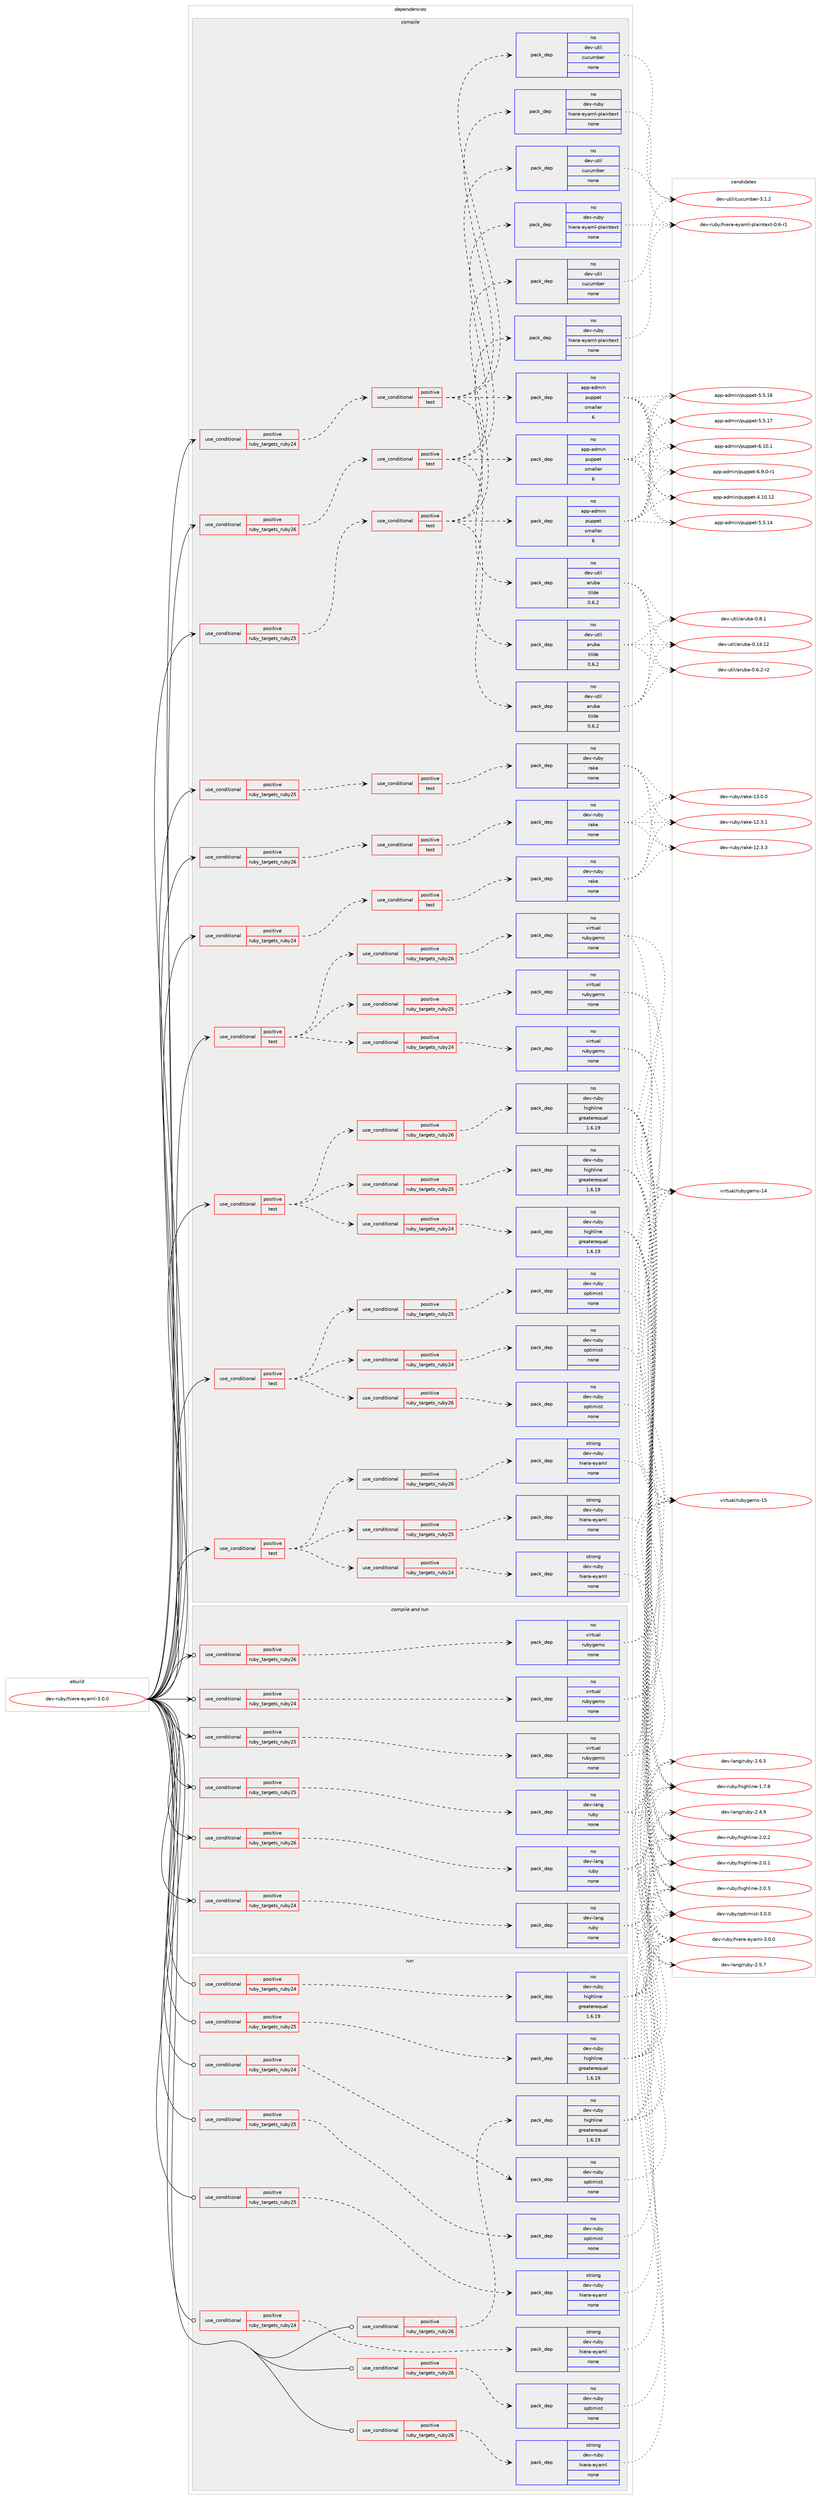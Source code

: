 digraph prolog {

# *************
# Graph options
# *************

newrank=true;
concentrate=true;
compound=true;
graph [rankdir=LR,fontname=Helvetica,fontsize=10,ranksep=1.5];#, ranksep=2.5, nodesep=0.2];
edge  [arrowhead=vee];
node  [fontname=Helvetica,fontsize=10];

# **********
# The ebuild
# **********

subgraph cluster_leftcol {
color=gray;
rank=same;
label=<<i>ebuild</i>>;
id [label="dev-ruby/hiera-eyaml-3.0.0", color=red, width=4, href="../dev-ruby/hiera-eyaml-3.0.0.svg"];
}

# ****************
# The dependencies
# ****************

subgraph cluster_midcol {
color=gray;
label=<<i>dependencies</i>>;
subgraph cluster_compile {
fillcolor="#eeeeee";
style=filled;
label=<<i>compile</i>>;
subgraph cond164722 {
dependency689830 [label=<<TABLE BORDER="0" CELLBORDER="1" CELLSPACING="0" CELLPADDING="4"><TR><TD ROWSPAN="3" CELLPADDING="10">use_conditional</TD></TR><TR><TD>positive</TD></TR><TR><TD>ruby_targets_ruby24</TD></TR></TABLE>>, shape=none, color=red];
subgraph cond164723 {
dependency689831 [label=<<TABLE BORDER="0" CELLBORDER="1" CELLSPACING="0" CELLPADDING="4"><TR><TD ROWSPAN="3" CELLPADDING="10">use_conditional</TD></TR><TR><TD>positive</TD></TR><TR><TD>test</TD></TR></TABLE>>, shape=none, color=red];
subgraph pack513141 {
dependency689832 [label=<<TABLE BORDER="0" CELLBORDER="1" CELLSPACING="0" CELLPADDING="4" WIDTH="220"><TR><TD ROWSPAN="6" CELLPADDING="30">pack_dep</TD></TR><TR><TD WIDTH="110">no</TD></TR><TR><TD>dev-ruby</TD></TR><TR><TD>rake</TD></TR><TR><TD>none</TD></TR><TR><TD></TD></TR></TABLE>>, shape=none, color=blue];
}
dependency689831:e -> dependency689832:w [weight=20,style="dashed",arrowhead="vee"];
}
dependency689830:e -> dependency689831:w [weight=20,style="dashed",arrowhead="vee"];
}
id:e -> dependency689830:w [weight=20,style="solid",arrowhead="vee"];
subgraph cond164724 {
dependency689833 [label=<<TABLE BORDER="0" CELLBORDER="1" CELLSPACING="0" CELLPADDING="4"><TR><TD ROWSPAN="3" CELLPADDING="10">use_conditional</TD></TR><TR><TD>positive</TD></TR><TR><TD>ruby_targets_ruby24</TD></TR></TABLE>>, shape=none, color=red];
subgraph cond164725 {
dependency689834 [label=<<TABLE BORDER="0" CELLBORDER="1" CELLSPACING="0" CELLPADDING="4"><TR><TD ROWSPAN="3" CELLPADDING="10">use_conditional</TD></TR><TR><TD>positive</TD></TR><TR><TD>test</TD></TR></TABLE>>, shape=none, color=red];
subgraph pack513142 {
dependency689835 [label=<<TABLE BORDER="0" CELLBORDER="1" CELLSPACING="0" CELLPADDING="4" WIDTH="220"><TR><TD ROWSPAN="6" CELLPADDING="30">pack_dep</TD></TR><TR><TD WIDTH="110">no</TD></TR><TR><TD>dev-util</TD></TR><TR><TD>cucumber</TD></TR><TR><TD>none</TD></TR><TR><TD></TD></TR></TABLE>>, shape=none, color=blue];
}
dependency689834:e -> dependency689835:w [weight=20,style="dashed",arrowhead="vee"];
subgraph pack513143 {
dependency689836 [label=<<TABLE BORDER="0" CELLBORDER="1" CELLSPACING="0" CELLPADDING="4" WIDTH="220"><TR><TD ROWSPAN="6" CELLPADDING="30">pack_dep</TD></TR><TR><TD WIDTH="110">no</TD></TR><TR><TD>dev-util</TD></TR><TR><TD>aruba</TD></TR><TR><TD>tilde</TD></TR><TR><TD>0.6.2</TD></TR></TABLE>>, shape=none, color=blue];
}
dependency689834:e -> dependency689836:w [weight=20,style="dashed",arrowhead="vee"];
subgraph pack513144 {
dependency689837 [label=<<TABLE BORDER="0" CELLBORDER="1" CELLSPACING="0" CELLPADDING="4" WIDTH="220"><TR><TD ROWSPAN="6" CELLPADDING="30">pack_dep</TD></TR><TR><TD WIDTH="110">no</TD></TR><TR><TD>app-admin</TD></TR><TR><TD>puppet</TD></TR><TR><TD>smaller</TD></TR><TR><TD>6</TD></TR></TABLE>>, shape=none, color=blue];
}
dependency689834:e -> dependency689837:w [weight=20,style="dashed",arrowhead="vee"];
subgraph pack513145 {
dependency689838 [label=<<TABLE BORDER="0" CELLBORDER="1" CELLSPACING="0" CELLPADDING="4" WIDTH="220"><TR><TD ROWSPAN="6" CELLPADDING="30">pack_dep</TD></TR><TR><TD WIDTH="110">no</TD></TR><TR><TD>dev-ruby</TD></TR><TR><TD>hiera-eyaml-plaintext</TD></TR><TR><TD>none</TD></TR><TR><TD></TD></TR></TABLE>>, shape=none, color=blue];
}
dependency689834:e -> dependency689838:w [weight=20,style="dashed",arrowhead="vee"];
}
dependency689833:e -> dependency689834:w [weight=20,style="dashed",arrowhead="vee"];
}
id:e -> dependency689833:w [weight=20,style="solid",arrowhead="vee"];
subgraph cond164726 {
dependency689839 [label=<<TABLE BORDER="0" CELLBORDER="1" CELLSPACING="0" CELLPADDING="4"><TR><TD ROWSPAN="3" CELLPADDING="10">use_conditional</TD></TR><TR><TD>positive</TD></TR><TR><TD>ruby_targets_ruby25</TD></TR></TABLE>>, shape=none, color=red];
subgraph cond164727 {
dependency689840 [label=<<TABLE BORDER="0" CELLBORDER="1" CELLSPACING="0" CELLPADDING="4"><TR><TD ROWSPAN="3" CELLPADDING="10">use_conditional</TD></TR><TR><TD>positive</TD></TR><TR><TD>test</TD></TR></TABLE>>, shape=none, color=red];
subgraph pack513146 {
dependency689841 [label=<<TABLE BORDER="0" CELLBORDER="1" CELLSPACING="0" CELLPADDING="4" WIDTH="220"><TR><TD ROWSPAN="6" CELLPADDING="30">pack_dep</TD></TR><TR><TD WIDTH="110">no</TD></TR><TR><TD>dev-ruby</TD></TR><TR><TD>rake</TD></TR><TR><TD>none</TD></TR><TR><TD></TD></TR></TABLE>>, shape=none, color=blue];
}
dependency689840:e -> dependency689841:w [weight=20,style="dashed",arrowhead="vee"];
}
dependency689839:e -> dependency689840:w [weight=20,style="dashed",arrowhead="vee"];
}
id:e -> dependency689839:w [weight=20,style="solid",arrowhead="vee"];
subgraph cond164728 {
dependency689842 [label=<<TABLE BORDER="0" CELLBORDER="1" CELLSPACING="0" CELLPADDING="4"><TR><TD ROWSPAN="3" CELLPADDING="10">use_conditional</TD></TR><TR><TD>positive</TD></TR><TR><TD>ruby_targets_ruby25</TD></TR></TABLE>>, shape=none, color=red];
subgraph cond164729 {
dependency689843 [label=<<TABLE BORDER="0" CELLBORDER="1" CELLSPACING="0" CELLPADDING="4"><TR><TD ROWSPAN="3" CELLPADDING="10">use_conditional</TD></TR><TR><TD>positive</TD></TR><TR><TD>test</TD></TR></TABLE>>, shape=none, color=red];
subgraph pack513147 {
dependency689844 [label=<<TABLE BORDER="0" CELLBORDER="1" CELLSPACING="0" CELLPADDING="4" WIDTH="220"><TR><TD ROWSPAN="6" CELLPADDING="30">pack_dep</TD></TR><TR><TD WIDTH="110">no</TD></TR><TR><TD>dev-util</TD></TR><TR><TD>cucumber</TD></TR><TR><TD>none</TD></TR><TR><TD></TD></TR></TABLE>>, shape=none, color=blue];
}
dependency689843:e -> dependency689844:w [weight=20,style="dashed",arrowhead="vee"];
subgraph pack513148 {
dependency689845 [label=<<TABLE BORDER="0" CELLBORDER="1" CELLSPACING="0" CELLPADDING="4" WIDTH="220"><TR><TD ROWSPAN="6" CELLPADDING="30">pack_dep</TD></TR><TR><TD WIDTH="110">no</TD></TR><TR><TD>dev-util</TD></TR><TR><TD>aruba</TD></TR><TR><TD>tilde</TD></TR><TR><TD>0.6.2</TD></TR></TABLE>>, shape=none, color=blue];
}
dependency689843:e -> dependency689845:w [weight=20,style="dashed",arrowhead="vee"];
subgraph pack513149 {
dependency689846 [label=<<TABLE BORDER="0" CELLBORDER="1" CELLSPACING="0" CELLPADDING="4" WIDTH="220"><TR><TD ROWSPAN="6" CELLPADDING="30">pack_dep</TD></TR><TR><TD WIDTH="110">no</TD></TR><TR><TD>app-admin</TD></TR><TR><TD>puppet</TD></TR><TR><TD>smaller</TD></TR><TR><TD>6</TD></TR></TABLE>>, shape=none, color=blue];
}
dependency689843:e -> dependency689846:w [weight=20,style="dashed",arrowhead="vee"];
subgraph pack513150 {
dependency689847 [label=<<TABLE BORDER="0" CELLBORDER="1" CELLSPACING="0" CELLPADDING="4" WIDTH="220"><TR><TD ROWSPAN="6" CELLPADDING="30">pack_dep</TD></TR><TR><TD WIDTH="110">no</TD></TR><TR><TD>dev-ruby</TD></TR><TR><TD>hiera-eyaml-plaintext</TD></TR><TR><TD>none</TD></TR><TR><TD></TD></TR></TABLE>>, shape=none, color=blue];
}
dependency689843:e -> dependency689847:w [weight=20,style="dashed",arrowhead="vee"];
}
dependency689842:e -> dependency689843:w [weight=20,style="dashed",arrowhead="vee"];
}
id:e -> dependency689842:w [weight=20,style="solid",arrowhead="vee"];
subgraph cond164730 {
dependency689848 [label=<<TABLE BORDER="0" CELLBORDER="1" CELLSPACING="0" CELLPADDING="4"><TR><TD ROWSPAN="3" CELLPADDING="10">use_conditional</TD></TR><TR><TD>positive</TD></TR><TR><TD>ruby_targets_ruby26</TD></TR></TABLE>>, shape=none, color=red];
subgraph cond164731 {
dependency689849 [label=<<TABLE BORDER="0" CELLBORDER="1" CELLSPACING="0" CELLPADDING="4"><TR><TD ROWSPAN="3" CELLPADDING="10">use_conditional</TD></TR><TR><TD>positive</TD></TR><TR><TD>test</TD></TR></TABLE>>, shape=none, color=red];
subgraph pack513151 {
dependency689850 [label=<<TABLE BORDER="0" CELLBORDER="1" CELLSPACING="0" CELLPADDING="4" WIDTH="220"><TR><TD ROWSPAN="6" CELLPADDING="30">pack_dep</TD></TR><TR><TD WIDTH="110">no</TD></TR><TR><TD>dev-ruby</TD></TR><TR><TD>rake</TD></TR><TR><TD>none</TD></TR><TR><TD></TD></TR></TABLE>>, shape=none, color=blue];
}
dependency689849:e -> dependency689850:w [weight=20,style="dashed",arrowhead="vee"];
}
dependency689848:e -> dependency689849:w [weight=20,style="dashed",arrowhead="vee"];
}
id:e -> dependency689848:w [weight=20,style="solid",arrowhead="vee"];
subgraph cond164732 {
dependency689851 [label=<<TABLE BORDER="0" CELLBORDER="1" CELLSPACING="0" CELLPADDING="4"><TR><TD ROWSPAN="3" CELLPADDING="10">use_conditional</TD></TR><TR><TD>positive</TD></TR><TR><TD>ruby_targets_ruby26</TD></TR></TABLE>>, shape=none, color=red];
subgraph cond164733 {
dependency689852 [label=<<TABLE BORDER="0" CELLBORDER="1" CELLSPACING="0" CELLPADDING="4"><TR><TD ROWSPAN="3" CELLPADDING="10">use_conditional</TD></TR><TR><TD>positive</TD></TR><TR><TD>test</TD></TR></TABLE>>, shape=none, color=red];
subgraph pack513152 {
dependency689853 [label=<<TABLE BORDER="0" CELLBORDER="1" CELLSPACING="0" CELLPADDING="4" WIDTH="220"><TR><TD ROWSPAN="6" CELLPADDING="30">pack_dep</TD></TR><TR><TD WIDTH="110">no</TD></TR><TR><TD>dev-util</TD></TR><TR><TD>cucumber</TD></TR><TR><TD>none</TD></TR><TR><TD></TD></TR></TABLE>>, shape=none, color=blue];
}
dependency689852:e -> dependency689853:w [weight=20,style="dashed",arrowhead="vee"];
subgraph pack513153 {
dependency689854 [label=<<TABLE BORDER="0" CELLBORDER="1" CELLSPACING="0" CELLPADDING="4" WIDTH="220"><TR><TD ROWSPAN="6" CELLPADDING="30">pack_dep</TD></TR><TR><TD WIDTH="110">no</TD></TR><TR><TD>dev-util</TD></TR><TR><TD>aruba</TD></TR><TR><TD>tilde</TD></TR><TR><TD>0.6.2</TD></TR></TABLE>>, shape=none, color=blue];
}
dependency689852:e -> dependency689854:w [weight=20,style="dashed",arrowhead="vee"];
subgraph pack513154 {
dependency689855 [label=<<TABLE BORDER="0" CELLBORDER="1" CELLSPACING="0" CELLPADDING="4" WIDTH="220"><TR><TD ROWSPAN="6" CELLPADDING="30">pack_dep</TD></TR><TR><TD WIDTH="110">no</TD></TR><TR><TD>app-admin</TD></TR><TR><TD>puppet</TD></TR><TR><TD>smaller</TD></TR><TR><TD>6</TD></TR></TABLE>>, shape=none, color=blue];
}
dependency689852:e -> dependency689855:w [weight=20,style="dashed",arrowhead="vee"];
subgraph pack513155 {
dependency689856 [label=<<TABLE BORDER="0" CELLBORDER="1" CELLSPACING="0" CELLPADDING="4" WIDTH="220"><TR><TD ROWSPAN="6" CELLPADDING="30">pack_dep</TD></TR><TR><TD WIDTH="110">no</TD></TR><TR><TD>dev-ruby</TD></TR><TR><TD>hiera-eyaml-plaintext</TD></TR><TR><TD>none</TD></TR><TR><TD></TD></TR></TABLE>>, shape=none, color=blue];
}
dependency689852:e -> dependency689856:w [weight=20,style="dashed",arrowhead="vee"];
}
dependency689851:e -> dependency689852:w [weight=20,style="dashed",arrowhead="vee"];
}
id:e -> dependency689851:w [weight=20,style="solid",arrowhead="vee"];
subgraph cond164734 {
dependency689857 [label=<<TABLE BORDER="0" CELLBORDER="1" CELLSPACING="0" CELLPADDING="4"><TR><TD ROWSPAN="3" CELLPADDING="10">use_conditional</TD></TR><TR><TD>positive</TD></TR><TR><TD>test</TD></TR></TABLE>>, shape=none, color=red];
subgraph cond164735 {
dependency689858 [label=<<TABLE BORDER="0" CELLBORDER="1" CELLSPACING="0" CELLPADDING="4"><TR><TD ROWSPAN="3" CELLPADDING="10">use_conditional</TD></TR><TR><TD>positive</TD></TR><TR><TD>ruby_targets_ruby24</TD></TR></TABLE>>, shape=none, color=red];
subgraph pack513156 {
dependency689859 [label=<<TABLE BORDER="0" CELLBORDER="1" CELLSPACING="0" CELLPADDING="4" WIDTH="220"><TR><TD ROWSPAN="6" CELLPADDING="30">pack_dep</TD></TR><TR><TD WIDTH="110">no</TD></TR><TR><TD>dev-ruby</TD></TR><TR><TD>highline</TD></TR><TR><TD>greaterequal</TD></TR><TR><TD>1.6.19</TD></TR></TABLE>>, shape=none, color=blue];
}
dependency689858:e -> dependency689859:w [weight=20,style="dashed",arrowhead="vee"];
}
dependency689857:e -> dependency689858:w [weight=20,style="dashed",arrowhead="vee"];
subgraph cond164736 {
dependency689860 [label=<<TABLE BORDER="0" CELLBORDER="1" CELLSPACING="0" CELLPADDING="4"><TR><TD ROWSPAN="3" CELLPADDING="10">use_conditional</TD></TR><TR><TD>positive</TD></TR><TR><TD>ruby_targets_ruby25</TD></TR></TABLE>>, shape=none, color=red];
subgraph pack513157 {
dependency689861 [label=<<TABLE BORDER="0" CELLBORDER="1" CELLSPACING="0" CELLPADDING="4" WIDTH="220"><TR><TD ROWSPAN="6" CELLPADDING="30">pack_dep</TD></TR><TR><TD WIDTH="110">no</TD></TR><TR><TD>dev-ruby</TD></TR><TR><TD>highline</TD></TR><TR><TD>greaterequal</TD></TR><TR><TD>1.6.19</TD></TR></TABLE>>, shape=none, color=blue];
}
dependency689860:e -> dependency689861:w [weight=20,style="dashed",arrowhead="vee"];
}
dependency689857:e -> dependency689860:w [weight=20,style="dashed",arrowhead="vee"];
subgraph cond164737 {
dependency689862 [label=<<TABLE BORDER="0" CELLBORDER="1" CELLSPACING="0" CELLPADDING="4"><TR><TD ROWSPAN="3" CELLPADDING="10">use_conditional</TD></TR><TR><TD>positive</TD></TR><TR><TD>ruby_targets_ruby26</TD></TR></TABLE>>, shape=none, color=red];
subgraph pack513158 {
dependency689863 [label=<<TABLE BORDER="0" CELLBORDER="1" CELLSPACING="0" CELLPADDING="4" WIDTH="220"><TR><TD ROWSPAN="6" CELLPADDING="30">pack_dep</TD></TR><TR><TD WIDTH="110">no</TD></TR><TR><TD>dev-ruby</TD></TR><TR><TD>highline</TD></TR><TR><TD>greaterequal</TD></TR><TR><TD>1.6.19</TD></TR></TABLE>>, shape=none, color=blue];
}
dependency689862:e -> dependency689863:w [weight=20,style="dashed",arrowhead="vee"];
}
dependency689857:e -> dependency689862:w [weight=20,style="dashed",arrowhead="vee"];
}
id:e -> dependency689857:w [weight=20,style="solid",arrowhead="vee"];
subgraph cond164738 {
dependency689864 [label=<<TABLE BORDER="0" CELLBORDER="1" CELLSPACING="0" CELLPADDING="4"><TR><TD ROWSPAN="3" CELLPADDING="10">use_conditional</TD></TR><TR><TD>positive</TD></TR><TR><TD>test</TD></TR></TABLE>>, shape=none, color=red];
subgraph cond164739 {
dependency689865 [label=<<TABLE BORDER="0" CELLBORDER="1" CELLSPACING="0" CELLPADDING="4"><TR><TD ROWSPAN="3" CELLPADDING="10">use_conditional</TD></TR><TR><TD>positive</TD></TR><TR><TD>ruby_targets_ruby24</TD></TR></TABLE>>, shape=none, color=red];
subgraph pack513159 {
dependency689866 [label=<<TABLE BORDER="0" CELLBORDER="1" CELLSPACING="0" CELLPADDING="4" WIDTH="220"><TR><TD ROWSPAN="6" CELLPADDING="30">pack_dep</TD></TR><TR><TD WIDTH="110">no</TD></TR><TR><TD>dev-ruby</TD></TR><TR><TD>optimist</TD></TR><TR><TD>none</TD></TR><TR><TD></TD></TR></TABLE>>, shape=none, color=blue];
}
dependency689865:e -> dependency689866:w [weight=20,style="dashed",arrowhead="vee"];
}
dependency689864:e -> dependency689865:w [weight=20,style="dashed",arrowhead="vee"];
subgraph cond164740 {
dependency689867 [label=<<TABLE BORDER="0" CELLBORDER="1" CELLSPACING="0" CELLPADDING="4"><TR><TD ROWSPAN="3" CELLPADDING="10">use_conditional</TD></TR><TR><TD>positive</TD></TR><TR><TD>ruby_targets_ruby25</TD></TR></TABLE>>, shape=none, color=red];
subgraph pack513160 {
dependency689868 [label=<<TABLE BORDER="0" CELLBORDER="1" CELLSPACING="0" CELLPADDING="4" WIDTH="220"><TR><TD ROWSPAN="6" CELLPADDING="30">pack_dep</TD></TR><TR><TD WIDTH="110">no</TD></TR><TR><TD>dev-ruby</TD></TR><TR><TD>optimist</TD></TR><TR><TD>none</TD></TR><TR><TD></TD></TR></TABLE>>, shape=none, color=blue];
}
dependency689867:e -> dependency689868:w [weight=20,style="dashed",arrowhead="vee"];
}
dependency689864:e -> dependency689867:w [weight=20,style="dashed",arrowhead="vee"];
subgraph cond164741 {
dependency689869 [label=<<TABLE BORDER="0" CELLBORDER="1" CELLSPACING="0" CELLPADDING="4"><TR><TD ROWSPAN="3" CELLPADDING="10">use_conditional</TD></TR><TR><TD>positive</TD></TR><TR><TD>ruby_targets_ruby26</TD></TR></TABLE>>, shape=none, color=red];
subgraph pack513161 {
dependency689870 [label=<<TABLE BORDER="0" CELLBORDER="1" CELLSPACING="0" CELLPADDING="4" WIDTH="220"><TR><TD ROWSPAN="6" CELLPADDING="30">pack_dep</TD></TR><TR><TD WIDTH="110">no</TD></TR><TR><TD>dev-ruby</TD></TR><TR><TD>optimist</TD></TR><TR><TD>none</TD></TR><TR><TD></TD></TR></TABLE>>, shape=none, color=blue];
}
dependency689869:e -> dependency689870:w [weight=20,style="dashed",arrowhead="vee"];
}
dependency689864:e -> dependency689869:w [weight=20,style="dashed",arrowhead="vee"];
}
id:e -> dependency689864:w [weight=20,style="solid",arrowhead="vee"];
subgraph cond164742 {
dependency689871 [label=<<TABLE BORDER="0" CELLBORDER="1" CELLSPACING="0" CELLPADDING="4"><TR><TD ROWSPAN="3" CELLPADDING="10">use_conditional</TD></TR><TR><TD>positive</TD></TR><TR><TD>test</TD></TR></TABLE>>, shape=none, color=red];
subgraph cond164743 {
dependency689872 [label=<<TABLE BORDER="0" CELLBORDER="1" CELLSPACING="0" CELLPADDING="4"><TR><TD ROWSPAN="3" CELLPADDING="10">use_conditional</TD></TR><TR><TD>positive</TD></TR><TR><TD>ruby_targets_ruby24</TD></TR></TABLE>>, shape=none, color=red];
subgraph pack513162 {
dependency689873 [label=<<TABLE BORDER="0" CELLBORDER="1" CELLSPACING="0" CELLPADDING="4" WIDTH="220"><TR><TD ROWSPAN="6" CELLPADDING="30">pack_dep</TD></TR><TR><TD WIDTH="110">no</TD></TR><TR><TD>virtual</TD></TR><TR><TD>rubygems</TD></TR><TR><TD>none</TD></TR><TR><TD></TD></TR></TABLE>>, shape=none, color=blue];
}
dependency689872:e -> dependency689873:w [weight=20,style="dashed",arrowhead="vee"];
}
dependency689871:e -> dependency689872:w [weight=20,style="dashed",arrowhead="vee"];
subgraph cond164744 {
dependency689874 [label=<<TABLE BORDER="0" CELLBORDER="1" CELLSPACING="0" CELLPADDING="4"><TR><TD ROWSPAN="3" CELLPADDING="10">use_conditional</TD></TR><TR><TD>positive</TD></TR><TR><TD>ruby_targets_ruby25</TD></TR></TABLE>>, shape=none, color=red];
subgraph pack513163 {
dependency689875 [label=<<TABLE BORDER="0" CELLBORDER="1" CELLSPACING="0" CELLPADDING="4" WIDTH="220"><TR><TD ROWSPAN="6" CELLPADDING="30">pack_dep</TD></TR><TR><TD WIDTH="110">no</TD></TR><TR><TD>virtual</TD></TR><TR><TD>rubygems</TD></TR><TR><TD>none</TD></TR><TR><TD></TD></TR></TABLE>>, shape=none, color=blue];
}
dependency689874:e -> dependency689875:w [weight=20,style="dashed",arrowhead="vee"];
}
dependency689871:e -> dependency689874:w [weight=20,style="dashed",arrowhead="vee"];
subgraph cond164745 {
dependency689876 [label=<<TABLE BORDER="0" CELLBORDER="1" CELLSPACING="0" CELLPADDING="4"><TR><TD ROWSPAN="3" CELLPADDING="10">use_conditional</TD></TR><TR><TD>positive</TD></TR><TR><TD>ruby_targets_ruby26</TD></TR></TABLE>>, shape=none, color=red];
subgraph pack513164 {
dependency689877 [label=<<TABLE BORDER="0" CELLBORDER="1" CELLSPACING="0" CELLPADDING="4" WIDTH="220"><TR><TD ROWSPAN="6" CELLPADDING="30">pack_dep</TD></TR><TR><TD WIDTH="110">no</TD></TR><TR><TD>virtual</TD></TR><TR><TD>rubygems</TD></TR><TR><TD>none</TD></TR><TR><TD></TD></TR></TABLE>>, shape=none, color=blue];
}
dependency689876:e -> dependency689877:w [weight=20,style="dashed",arrowhead="vee"];
}
dependency689871:e -> dependency689876:w [weight=20,style="dashed",arrowhead="vee"];
}
id:e -> dependency689871:w [weight=20,style="solid",arrowhead="vee"];
subgraph cond164746 {
dependency689878 [label=<<TABLE BORDER="0" CELLBORDER="1" CELLSPACING="0" CELLPADDING="4"><TR><TD ROWSPAN="3" CELLPADDING="10">use_conditional</TD></TR><TR><TD>positive</TD></TR><TR><TD>test</TD></TR></TABLE>>, shape=none, color=red];
subgraph cond164747 {
dependency689879 [label=<<TABLE BORDER="0" CELLBORDER="1" CELLSPACING="0" CELLPADDING="4"><TR><TD ROWSPAN="3" CELLPADDING="10">use_conditional</TD></TR><TR><TD>positive</TD></TR><TR><TD>ruby_targets_ruby24</TD></TR></TABLE>>, shape=none, color=red];
subgraph pack513165 {
dependency689880 [label=<<TABLE BORDER="0" CELLBORDER="1" CELLSPACING="0" CELLPADDING="4" WIDTH="220"><TR><TD ROWSPAN="6" CELLPADDING="30">pack_dep</TD></TR><TR><TD WIDTH="110">strong</TD></TR><TR><TD>dev-ruby</TD></TR><TR><TD>hiera-eyaml</TD></TR><TR><TD>none</TD></TR><TR><TD></TD></TR></TABLE>>, shape=none, color=blue];
}
dependency689879:e -> dependency689880:w [weight=20,style="dashed",arrowhead="vee"];
}
dependency689878:e -> dependency689879:w [weight=20,style="dashed",arrowhead="vee"];
subgraph cond164748 {
dependency689881 [label=<<TABLE BORDER="0" CELLBORDER="1" CELLSPACING="0" CELLPADDING="4"><TR><TD ROWSPAN="3" CELLPADDING="10">use_conditional</TD></TR><TR><TD>positive</TD></TR><TR><TD>ruby_targets_ruby25</TD></TR></TABLE>>, shape=none, color=red];
subgraph pack513166 {
dependency689882 [label=<<TABLE BORDER="0" CELLBORDER="1" CELLSPACING="0" CELLPADDING="4" WIDTH="220"><TR><TD ROWSPAN="6" CELLPADDING="30">pack_dep</TD></TR><TR><TD WIDTH="110">strong</TD></TR><TR><TD>dev-ruby</TD></TR><TR><TD>hiera-eyaml</TD></TR><TR><TD>none</TD></TR><TR><TD></TD></TR></TABLE>>, shape=none, color=blue];
}
dependency689881:e -> dependency689882:w [weight=20,style="dashed",arrowhead="vee"];
}
dependency689878:e -> dependency689881:w [weight=20,style="dashed",arrowhead="vee"];
subgraph cond164749 {
dependency689883 [label=<<TABLE BORDER="0" CELLBORDER="1" CELLSPACING="0" CELLPADDING="4"><TR><TD ROWSPAN="3" CELLPADDING="10">use_conditional</TD></TR><TR><TD>positive</TD></TR><TR><TD>ruby_targets_ruby26</TD></TR></TABLE>>, shape=none, color=red];
subgraph pack513167 {
dependency689884 [label=<<TABLE BORDER="0" CELLBORDER="1" CELLSPACING="0" CELLPADDING="4" WIDTH="220"><TR><TD ROWSPAN="6" CELLPADDING="30">pack_dep</TD></TR><TR><TD WIDTH="110">strong</TD></TR><TR><TD>dev-ruby</TD></TR><TR><TD>hiera-eyaml</TD></TR><TR><TD>none</TD></TR><TR><TD></TD></TR></TABLE>>, shape=none, color=blue];
}
dependency689883:e -> dependency689884:w [weight=20,style="dashed",arrowhead="vee"];
}
dependency689878:e -> dependency689883:w [weight=20,style="dashed",arrowhead="vee"];
}
id:e -> dependency689878:w [weight=20,style="solid",arrowhead="vee"];
}
subgraph cluster_compileandrun {
fillcolor="#eeeeee";
style=filled;
label=<<i>compile and run</i>>;
subgraph cond164750 {
dependency689885 [label=<<TABLE BORDER="0" CELLBORDER="1" CELLSPACING="0" CELLPADDING="4"><TR><TD ROWSPAN="3" CELLPADDING="10">use_conditional</TD></TR><TR><TD>positive</TD></TR><TR><TD>ruby_targets_ruby24</TD></TR></TABLE>>, shape=none, color=red];
subgraph pack513168 {
dependency689886 [label=<<TABLE BORDER="0" CELLBORDER="1" CELLSPACING="0" CELLPADDING="4" WIDTH="220"><TR><TD ROWSPAN="6" CELLPADDING="30">pack_dep</TD></TR><TR><TD WIDTH="110">no</TD></TR><TR><TD>dev-lang</TD></TR><TR><TD>ruby</TD></TR><TR><TD>none</TD></TR><TR><TD></TD></TR></TABLE>>, shape=none, color=blue];
}
dependency689885:e -> dependency689886:w [weight=20,style="dashed",arrowhead="vee"];
}
id:e -> dependency689885:w [weight=20,style="solid",arrowhead="odotvee"];
subgraph cond164751 {
dependency689887 [label=<<TABLE BORDER="0" CELLBORDER="1" CELLSPACING="0" CELLPADDING="4"><TR><TD ROWSPAN="3" CELLPADDING="10">use_conditional</TD></TR><TR><TD>positive</TD></TR><TR><TD>ruby_targets_ruby24</TD></TR></TABLE>>, shape=none, color=red];
subgraph pack513169 {
dependency689888 [label=<<TABLE BORDER="0" CELLBORDER="1" CELLSPACING="0" CELLPADDING="4" WIDTH="220"><TR><TD ROWSPAN="6" CELLPADDING="30">pack_dep</TD></TR><TR><TD WIDTH="110">no</TD></TR><TR><TD>virtual</TD></TR><TR><TD>rubygems</TD></TR><TR><TD>none</TD></TR><TR><TD></TD></TR></TABLE>>, shape=none, color=blue];
}
dependency689887:e -> dependency689888:w [weight=20,style="dashed",arrowhead="vee"];
}
id:e -> dependency689887:w [weight=20,style="solid",arrowhead="odotvee"];
subgraph cond164752 {
dependency689889 [label=<<TABLE BORDER="0" CELLBORDER="1" CELLSPACING="0" CELLPADDING="4"><TR><TD ROWSPAN="3" CELLPADDING="10">use_conditional</TD></TR><TR><TD>positive</TD></TR><TR><TD>ruby_targets_ruby25</TD></TR></TABLE>>, shape=none, color=red];
subgraph pack513170 {
dependency689890 [label=<<TABLE BORDER="0" CELLBORDER="1" CELLSPACING="0" CELLPADDING="4" WIDTH="220"><TR><TD ROWSPAN="6" CELLPADDING="30">pack_dep</TD></TR><TR><TD WIDTH="110">no</TD></TR><TR><TD>dev-lang</TD></TR><TR><TD>ruby</TD></TR><TR><TD>none</TD></TR><TR><TD></TD></TR></TABLE>>, shape=none, color=blue];
}
dependency689889:e -> dependency689890:w [weight=20,style="dashed",arrowhead="vee"];
}
id:e -> dependency689889:w [weight=20,style="solid",arrowhead="odotvee"];
subgraph cond164753 {
dependency689891 [label=<<TABLE BORDER="0" CELLBORDER="1" CELLSPACING="0" CELLPADDING="4"><TR><TD ROWSPAN="3" CELLPADDING="10">use_conditional</TD></TR><TR><TD>positive</TD></TR><TR><TD>ruby_targets_ruby25</TD></TR></TABLE>>, shape=none, color=red];
subgraph pack513171 {
dependency689892 [label=<<TABLE BORDER="0" CELLBORDER="1" CELLSPACING="0" CELLPADDING="4" WIDTH="220"><TR><TD ROWSPAN="6" CELLPADDING="30">pack_dep</TD></TR><TR><TD WIDTH="110">no</TD></TR><TR><TD>virtual</TD></TR><TR><TD>rubygems</TD></TR><TR><TD>none</TD></TR><TR><TD></TD></TR></TABLE>>, shape=none, color=blue];
}
dependency689891:e -> dependency689892:w [weight=20,style="dashed",arrowhead="vee"];
}
id:e -> dependency689891:w [weight=20,style="solid",arrowhead="odotvee"];
subgraph cond164754 {
dependency689893 [label=<<TABLE BORDER="0" CELLBORDER="1" CELLSPACING="0" CELLPADDING="4"><TR><TD ROWSPAN="3" CELLPADDING="10">use_conditional</TD></TR><TR><TD>positive</TD></TR><TR><TD>ruby_targets_ruby26</TD></TR></TABLE>>, shape=none, color=red];
subgraph pack513172 {
dependency689894 [label=<<TABLE BORDER="0" CELLBORDER="1" CELLSPACING="0" CELLPADDING="4" WIDTH="220"><TR><TD ROWSPAN="6" CELLPADDING="30">pack_dep</TD></TR><TR><TD WIDTH="110">no</TD></TR><TR><TD>dev-lang</TD></TR><TR><TD>ruby</TD></TR><TR><TD>none</TD></TR><TR><TD></TD></TR></TABLE>>, shape=none, color=blue];
}
dependency689893:e -> dependency689894:w [weight=20,style="dashed",arrowhead="vee"];
}
id:e -> dependency689893:w [weight=20,style="solid",arrowhead="odotvee"];
subgraph cond164755 {
dependency689895 [label=<<TABLE BORDER="0" CELLBORDER="1" CELLSPACING="0" CELLPADDING="4"><TR><TD ROWSPAN="3" CELLPADDING="10">use_conditional</TD></TR><TR><TD>positive</TD></TR><TR><TD>ruby_targets_ruby26</TD></TR></TABLE>>, shape=none, color=red];
subgraph pack513173 {
dependency689896 [label=<<TABLE BORDER="0" CELLBORDER="1" CELLSPACING="0" CELLPADDING="4" WIDTH="220"><TR><TD ROWSPAN="6" CELLPADDING="30">pack_dep</TD></TR><TR><TD WIDTH="110">no</TD></TR><TR><TD>virtual</TD></TR><TR><TD>rubygems</TD></TR><TR><TD>none</TD></TR><TR><TD></TD></TR></TABLE>>, shape=none, color=blue];
}
dependency689895:e -> dependency689896:w [weight=20,style="dashed",arrowhead="vee"];
}
id:e -> dependency689895:w [weight=20,style="solid",arrowhead="odotvee"];
}
subgraph cluster_run {
fillcolor="#eeeeee";
style=filled;
label=<<i>run</i>>;
subgraph cond164756 {
dependency689897 [label=<<TABLE BORDER="0" CELLBORDER="1" CELLSPACING="0" CELLPADDING="4"><TR><TD ROWSPAN="3" CELLPADDING="10">use_conditional</TD></TR><TR><TD>positive</TD></TR><TR><TD>ruby_targets_ruby24</TD></TR></TABLE>>, shape=none, color=red];
subgraph pack513174 {
dependency689898 [label=<<TABLE BORDER="0" CELLBORDER="1" CELLSPACING="0" CELLPADDING="4" WIDTH="220"><TR><TD ROWSPAN="6" CELLPADDING="30">pack_dep</TD></TR><TR><TD WIDTH="110">no</TD></TR><TR><TD>dev-ruby</TD></TR><TR><TD>highline</TD></TR><TR><TD>greaterequal</TD></TR><TR><TD>1.6.19</TD></TR></TABLE>>, shape=none, color=blue];
}
dependency689897:e -> dependency689898:w [weight=20,style="dashed",arrowhead="vee"];
}
id:e -> dependency689897:w [weight=20,style="solid",arrowhead="odot"];
subgraph cond164757 {
dependency689899 [label=<<TABLE BORDER="0" CELLBORDER="1" CELLSPACING="0" CELLPADDING="4"><TR><TD ROWSPAN="3" CELLPADDING="10">use_conditional</TD></TR><TR><TD>positive</TD></TR><TR><TD>ruby_targets_ruby24</TD></TR></TABLE>>, shape=none, color=red];
subgraph pack513175 {
dependency689900 [label=<<TABLE BORDER="0" CELLBORDER="1" CELLSPACING="0" CELLPADDING="4" WIDTH="220"><TR><TD ROWSPAN="6" CELLPADDING="30">pack_dep</TD></TR><TR><TD WIDTH="110">no</TD></TR><TR><TD>dev-ruby</TD></TR><TR><TD>optimist</TD></TR><TR><TD>none</TD></TR><TR><TD></TD></TR></TABLE>>, shape=none, color=blue];
}
dependency689899:e -> dependency689900:w [weight=20,style="dashed",arrowhead="vee"];
}
id:e -> dependency689899:w [weight=20,style="solid",arrowhead="odot"];
subgraph cond164758 {
dependency689901 [label=<<TABLE BORDER="0" CELLBORDER="1" CELLSPACING="0" CELLPADDING="4"><TR><TD ROWSPAN="3" CELLPADDING="10">use_conditional</TD></TR><TR><TD>positive</TD></TR><TR><TD>ruby_targets_ruby24</TD></TR></TABLE>>, shape=none, color=red];
subgraph pack513176 {
dependency689902 [label=<<TABLE BORDER="0" CELLBORDER="1" CELLSPACING="0" CELLPADDING="4" WIDTH="220"><TR><TD ROWSPAN="6" CELLPADDING="30">pack_dep</TD></TR><TR><TD WIDTH="110">strong</TD></TR><TR><TD>dev-ruby</TD></TR><TR><TD>hiera-eyaml</TD></TR><TR><TD>none</TD></TR><TR><TD></TD></TR></TABLE>>, shape=none, color=blue];
}
dependency689901:e -> dependency689902:w [weight=20,style="dashed",arrowhead="vee"];
}
id:e -> dependency689901:w [weight=20,style="solid",arrowhead="odot"];
subgraph cond164759 {
dependency689903 [label=<<TABLE BORDER="0" CELLBORDER="1" CELLSPACING="0" CELLPADDING="4"><TR><TD ROWSPAN="3" CELLPADDING="10">use_conditional</TD></TR><TR><TD>positive</TD></TR><TR><TD>ruby_targets_ruby25</TD></TR></TABLE>>, shape=none, color=red];
subgraph pack513177 {
dependency689904 [label=<<TABLE BORDER="0" CELLBORDER="1" CELLSPACING="0" CELLPADDING="4" WIDTH="220"><TR><TD ROWSPAN="6" CELLPADDING="30">pack_dep</TD></TR><TR><TD WIDTH="110">no</TD></TR><TR><TD>dev-ruby</TD></TR><TR><TD>highline</TD></TR><TR><TD>greaterequal</TD></TR><TR><TD>1.6.19</TD></TR></TABLE>>, shape=none, color=blue];
}
dependency689903:e -> dependency689904:w [weight=20,style="dashed",arrowhead="vee"];
}
id:e -> dependency689903:w [weight=20,style="solid",arrowhead="odot"];
subgraph cond164760 {
dependency689905 [label=<<TABLE BORDER="0" CELLBORDER="1" CELLSPACING="0" CELLPADDING="4"><TR><TD ROWSPAN="3" CELLPADDING="10">use_conditional</TD></TR><TR><TD>positive</TD></TR><TR><TD>ruby_targets_ruby25</TD></TR></TABLE>>, shape=none, color=red];
subgraph pack513178 {
dependency689906 [label=<<TABLE BORDER="0" CELLBORDER="1" CELLSPACING="0" CELLPADDING="4" WIDTH="220"><TR><TD ROWSPAN="6" CELLPADDING="30">pack_dep</TD></TR><TR><TD WIDTH="110">no</TD></TR><TR><TD>dev-ruby</TD></TR><TR><TD>optimist</TD></TR><TR><TD>none</TD></TR><TR><TD></TD></TR></TABLE>>, shape=none, color=blue];
}
dependency689905:e -> dependency689906:w [weight=20,style="dashed",arrowhead="vee"];
}
id:e -> dependency689905:w [weight=20,style="solid",arrowhead="odot"];
subgraph cond164761 {
dependency689907 [label=<<TABLE BORDER="0" CELLBORDER="1" CELLSPACING="0" CELLPADDING="4"><TR><TD ROWSPAN="3" CELLPADDING="10">use_conditional</TD></TR><TR><TD>positive</TD></TR><TR><TD>ruby_targets_ruby25</TD></TR></TABLE>>, shape=none, color=red];
subgraph pack513179 {
dependency689908 [label=<<TABLE BORDER="0" CELLBORDER="1" CELLSPACING="0" CELLPADDING="4" WIDTH="220"><TR><TD ROWSPAN="6" CELLPADDING="30">pack_dep</TD></TR><TR><TD WIDTH="110">strong</TD></TR><TR><TD>dev-ruby</TD></TR><TR><TD>hiera-eyaml</TD></TR><TR><TD>none</TD></TR><TR><TD></TD></TR></TABLE>>, shape=none, color=blue];
}
dependency689907:e -> dependency689908:w [weight=20,style="dashed",arrowhead="vee"];
}
id:e -> dependency689907:w [weight=20,style="solid",arrowhead="odot"];
subgraph cond164762 {
dependency689909 [label=<<TABLE BORDER="0" CELLBORDER="1" CELLSPACING="0" CELLPADDING="4"><TR><TD ROWSPAN="3" CELLPADDING="10">use_conditional</TD></TR><TR><TD>positive</TD></TR><TR><TD>ruby_targets_ruby26</TD></TR></TABLE>>, shape=none, color=red];
subgraph pack513180 {
dependency689910 [label=<<TABLE BORDER="0" CELLBORDER="1" CELLSPACING="0" CELLPADDING="4" WIDTH="220"><TR><TD ROWSPAN="6" CELLPADDING="30">pack_dep</TD></TR><TR><TD WIDTH="110">no</TD></TR><TR><TD>dev-ruby</TD></TR><TR><TD>highline</TD></TR><TR><TD>greaterequal</TD></TR><TR><TD>1.6.19</TD></TR></TABLE>>, shape=none, color=blue];
}
dependency689909:e -> dependency689910:w [weight=20,style="dashed",arrowhead="vee"];
}
id:e -> dependency689909:w [weight=20,style="solid",arrowhead="odot"];
subgraph cond164763 {
dependency689911 [label=<<TABLE BORDER="0" CELLBORDER="1" CELLSPACING="0" CELLPADDING="4"><TR><TD ROWSPAN="3" CELLPADDING="10">use_conditional</TD></TR><TR><TD>positive</TD></TR><TR><TD>ruby_targets_ruby26</TD></TR></TABLE>>, shape=none, color=red];
subgraph pack513181 {
dependency689912 [label=<<TABLE BORDER="0" CELLBORDER="1" CELLSPACING="0" CELLPADDING="4" WIDTH="220"><TR><TD ROWSPAN="6" CELLPADDING="30">pack_dep</TD></TR><TR><TD WIDTH="110">no</TD></TR><TR><TD>dev-ruby</TD></TR><TR><TD>optimist</TD></TR><TR><TD>none</TD></TR><TR><TD></TD></TR></TABLE>>, shape=none, color=blue];
}
dependency689911:e -> dependency689912:w [weight=20,style="dashed",arrowhead="vee"];
}
id:e -> dependency689911:w [weight=20,style="solid",arrowhead="odot"];
subgraph cond164764 {
dependency689913 [label=<<TABLE BORDER="0" CELLBORDER="1" CELLSPACING="0" CELLPADDING="4"><TR><TD ROWSPAN="3" CELLPADDING="10">use_conditional</TD></TR><TR><TD>positive</TD></TR><TR><TD>ruby_targets_ruby26</TD></TR></TABLE>>, shape=none, color=red];
subgraph pack513182 {
dependency689914 [label=<<TABLE BORDER="0" CELLBORDER="1" CELLSPACING="0" CELLPADDING="4" WIDTH="220"><TR><TD ROWSPAN="6" CELLPADDING="30">pack_dep</TD></TR><TR><TD WIDTH="110">strong</TD></TR><TR><TD>dev-ruby</TD></TR><TR><TD>hiera-eyaml</TD></TR><TR><TD>none</TD></TR><TR><TD></TD></TR></TABLE>>, shape=none, color=blue];
}
dependency689913:e -> dependency689914:w [weight=20,style="dashed",arrowhead="vee"];
}
id:e -> dependency689913:w [weight=20,style="solid",arrowhead="odot"];
}
}

# **************
# The candidates
# **************

subgraph cluster_choices {
rank=same;
color=gray;
label=<<i>candidates</i>>;

subgraph choice513141 {
color=black;
nodesep=1;
choice1001011184511411798121471149710710145495046514649 [label="dev-ruby/rake-12.3.1", color=red, width=4,href="../dev-ruby/rake-12.3.1.svg"];
choice1001011184511411798121471149710710145495046514651 [label="dev-ruby/rake-12.3.3", color=red, width=4,href="../dev-ruby/rake-12.3.3.svg"];
choice1001011184511411798121471149710710145495146484648 [label="dev-ruby/rake-13.0.0", color=red, width=4,href="../dev-ruby/rake-13.0.0.svg"];
dependency689832:e -> choice1001011184511411798121471149710710145495046514649:w [style=dotted,weight="100"];
dependency689832:e -> choice1001011184511411798121471149710710145495046514651:w [style=dotted,weight="100"];
dependency689832:e -> choice1001011184511411798121471149710710145495146484648:w [style=dotted,weight="100"];
}
subgraph choice513142 {
color=black;
nodesep=1;
choice1001011184511711610510847991179911710998101114455146494650 [label="dev-util/cucumber-3.1.2", color=red, width=4,href="../dev-util/cucumber-3.1.2.svg"];
dependency689835:e -> choice1001011184511711610510847991179911710998101114455146494650:w [style=dotted,weight="100"];
}
subgraph choice513143 {
color=black;
nodesep=1;
choice10010111845117116105108479711411798974548464952464950 [label="dev-util/aruba-0.14.12", color=red, width=4,href="../dev-util/aruba-0.14.12.svg"];
choice10010111845117116105108479711411798974548465446504511450 [label="dev-util/aruba-0.6.2-r2", color=red, width=4,href="../dev-util/aruba-0.6.2-r2.svg"];
choice1001011184511711610510847971141179897454846564649 [label="dev-util/aruba-0.8.1", color=red, width=4,href="../dev-util/aruba-0.8.1.svg"];
dependency689836:e -> choice10010111845117116105108479711411798974548464952464950:w [style=dotted,weight="100"];
dependency689836:e -> choice10010111845117116105108479711411798974548465446504511450:w [style=dotted,weight="100"];
dependency689836:e -> choice1001011184511711610510847971141179897454846564649:w [style=dotted,weight="100"];
}
subgraph choice513144 {
color=black;
nodesep=1;
choice971121124597100109105110471121171121121011164552464948464950 [label="app-admin/puppet-4.10.12", color=red, width=4,href="../app-admin/puppet-4.10.12.svg"];
choice9711211245971001091051104711211711211210111645534653464952 [label="app-admin/puppet-5.5.14", color=red, width=4,href="../app-admin/puppet-5.5.14.svg"];
choice9711211245971001091051104711211711211210111645534653464954 [label="app-admin/puppet-5.5.16", color=red, width=4,href="../app-admin/puppet-5.5.16.svg"];
choice9711211245971001091051104711211711211210111645534653464955 [label="app-admin/puppet-5.5.17", color=red, width=4,href="../app-admin/puppet-5.5.17.svg"];
choice9711211245971001091051104711211711211210111645544649484649 [label="app-admin/puppet-6.10.1", color=red, width=4,href="../app-admin/puppet-6.10.1.svg"];
choice971121124597100109105110471121171121121011164554465746484511449 [label="app-admin/puppet-6.9.0-r1", color=red, width=4,href="../app-admin/puppet-6.9.0-r1.svg"];
dependency689837:e -> choice971121124597100109105110471121171121121011164552464948464950:w [style=dotted,weight="100"];
dependency689837:e -> choice9711211245971001091051104711211711211210111645534653464952:w [style=dotted,weight="100"];
dependency689837:e -> choice9711211245971001091051104711211711211210111645534653464954:w [style=dotted,weight="100"];
dependency689837:e -> choice9711211245971001091051104711211711211210111645534653464955:w [style=dotted,weight="100"];
dependency689837:e -> choice9711211245971001091051104711211711211210111645544649484649:w [style=dotted,weight="100"];
dependency689837:e -> choice971121124597100109105110471121171121121011164554465746484511449:w [style=dotted,weight="100"];
}
subgraph choice513145 {
color=black;
nodesep=1;
choice1001011184511411798121471041051011149745101121971091084511210897105110116101120116454846544511449 [label="dev-ruby/hiera-eyaml-plaintext-0.6-r1", color=red, width=4,href="../dev-ruby/hiera-eyaml-plaintext-0.6-r1.svg"];
dependency689838:e -> choice1001011184511411798121471041051011149745101121971091084511210897105110116101120116454846544511449:w [style=dotted,weight="100"];
}
subgraph choice513146 {
color=black;
nodesep=1;
choice1001011184511411798121471149710710145495046514649 [label="dev-ruby/rake-12.3.1", color=red, width=4,href="../dev-ruby/rake-12.3.1.svg"];
choice1001011184511411798121471149710710145495046514651 [label="dev-ruby/rake-12.3.3", color=red, width=4,href="../dev-ruby/rake-12.3.3.svg"];
choice1001011184511411798121471149710710145495146484648 [label="dev-ruby/rake-13.0.0", color=red, width=4,href="../dev-ruby/rake-13.0.0.svg"];
dependency689841:e -> choice1001011184511411798121471149710710145495046514649:w [style=dotted,weight="100"];
dependency689841:e -> choice1001011184511411798121471149710710145495046514651:w [style=dotted,weight="100"];
dependency689841:e -> choice1001011184511411798121471149710710145495146484648:w [style=dotted,weight="100"];
}
subgraph choice513147 {
color=black;
nodesep=1;
choice1001011184511711610510847991179911710998101114455146494650 [label="dev-util/cucumber-3.1.2", color=red, width=4,href="../dev-util/cucumber-3.1.2.svg"];
dependency689844:e -> choice1001011184511711610510847991179911710998101114455146494650:w [style=dotted,weight="100"];
}
subgraph choice513148 {
color=black;
nodesep=1;
choice10010111845117116105108479711411798974548464952464950 [label="dev-util/aruba-0.14.12", color=red, width=4,href="../dev-util/aruba-0.14.12.svg"];
choice10010111845117116105108479711411798974548465446504511450 [label="dev-util/aruba-0.6.2-r2", color=red, width=4,href="../dev-util/aruba-0.6.2-r2.svg"];
choice1001011184511711610510847971141179897454846564649 [label="dev-util/aruba-0.8.1", color=red, width=4,href="../dev-util/aruba-0.8.1.svg"];
dependency689845:e -> choice10010111845117116105108479711411798974548464952464950:w [style=dotted,weight="100"];
dependency689845:e -> choice10010111845117116105108479711411798974548465446504511450:w [style=dotted,weight="100"];
dependency689845:e -> choice1001011184511711610510847971141179897454846564649:w [style=dotted,weight="100"];
}
subgraph choice513149 {
color=black;
nodesep=1;
choice971121124597100109105110471121171121121011164552464948464950 [label="app-admin/puppet-4.10.12", color=red, width=4,href="../app-admin/puppet-4.10.12.svg"];
choice9711211245971001091051104711211711211210111645534653464952 [label="app-admin/puppet-5.5.14", color=red, width=4,href="../app-admin/puppet-5.5.14.svg"];
choice9711211245971001091051104711211711211210111645534653464954 [label="app-admin/puppet-5.5.16", color=red, width=4,href="../app-admin/puppet-5.5.16.svg"];
choice9711211245971001091051104711211711211210111645534653464955 [label="app-admin/puppet-5.5.17", color=red, width=4,href="../app-admin/puppet-5.5.17.svg"];
choice9711211245971001091051104711211711211210111645544649484649 [label="app-admin/puppet-6.10.1", color=red, width=4,href="../app-admin/puppet-6.10.1.svg"];
choice971121124597100109105110471121171121121011164554465746484511449 [label="app-admin/puppet-6.9.0-r1", color=red, width=4,href="../app-admin/puppet-6.9.0-r1.svg"];
dependency689846:e -> choice971121124597100109105110471121171121121011164552464948464950:w [style=dotted,weight="100"];
dependency689846:e -> choice9711211245971001091051104711211711211210111645534653464952:w [style=dotted,weight="100"];
dependency689846:e -> choice9711211245971001091051104711211711211210111645534653464954:w [style=dotted,weight="100"];
dependency689846:e -> choice9711211245971001091051104711211711211210111645534653464955:w [style=dotted,weight="100"];
dependency689846:e -> choice9711211245971001091051104711211711211210111645544649484649:w [style=dotted,weight="100"];
dependency689846:e -> choice971121124597100109105110471121171121121011164554465746484511449:w [style=dotted,weight="100"];
}
subgraph choice513150 {
color=black;
nodesep=1;
choice1001011184511411798121471041051011149745101121971091084511210897105110116101120116454846544511449 [label="dev-ruby/hiera-eyaml-plaintext-0.6-r1", color=red, width=4,href="../dev-ruby/hiera-eyaml-plaintext-0.6-r1.svg"];
dependency689847:e -> choice1001011184511411798121471041051011149745101121971091084511210897105110116101120116454846544511449:w [style=dotted,weight="100"];
}
subgraph choice513151 {
color=black;
nodesep=1;
choice1001011184511411798121471149710710145495046514649 [label="dev-ruby/rake-12.3.1", color=red, width=4,href="../dev-ruby/rake-12.3.1.svg"];
choice1001011184511411798121471149710710145495046514651 [label="dev-ruby/rake-12.3.3", color=red, width=4,href="../dev-ruby/rake-12.3.3.svg"];
choice1001011184511411798121471149710710145495146484648 [label="dev-ruby/rake-13.0.0", color=red, width=4,href="../dev-ruby/rake-13.0.0.svg"];
dependency689850:e -> choice1001011184511411798121471149710710145495046514649:w [style=dotted,weight="100"];
dependency689850:e -> choice1001011184511411798121471149710710145495046514651:w [style=dotted,weight="100"];
dependency689850:e -> choice1001011184511411798121471149710710145495146484648:w [style=dotted,weight="100"];
}
subgraph choice513152 {
color=black;
nodesep=1;
choice1001011184511711610510847991179911710998101114455146494650 [label="dev-util/cucumber-3.1.2", color=red, width=4,href="../dev-util/cucumber-3.1.2.svg"];
dependency689853:e -> choice1001011184511711610510847991179911710998101114455146494650:w [style=dotted,weight="100"];
}
subgraph choice513153 {
color=black;
nodesep=1;
choice10010111845117116105108479711411798974548464952464950 [label="dev-util/aruba-0.14.12", color=red, width=4,href="../dev-util/aruba-0.14.12.svg"];
choice10010111845117116105108479711411798974548465446504511450 [label="dev-util/aruba-0.6.2-r2", color=red, width=4,href="../dev-util/aruba-0.6.2-r2.svg"];
choice1001011184511711610510847971141179897454846564649 [label="dev-util/aruba-0.8.1", color=red, width=4,href="../dev-util/aruba-0.8.1.svg"];
dependency689854:e -> choice10010111845117116105108479711411798974548464952464950:w [style=dotted,weight="100"];
dependency689854:e -> choice10010111845117116105108479711411798974548465446504511450:w [style=dotted,weight="100"];
dependency689854:e -> choice1001011184511711610510847971141179897454846564649:w [style=dotted,weight="100"];
}
subgraph choice513154 {
color=black;
nodesep=1;
choice971121124597100109105110471121171121121011164552464948464950 [label="app-admin/puppet-4.10.12", color=red, width=4,href="../app-admin/puppet-4.10.12.svg"];
choice9711211245971001091051104711211711211210111645534653464952 [label="app-admin/puppet-5.5.14", color=red, width=4,href="../app-admin/puppet-5.5.14.svg"];
choice9711211245971001091051104711211711211210111645534653464954 [label="app-admin/puppet-5.5.16", color=red, width=4,href="../app-admin/puppet-5.5.16.svg"];
choice9711211245971001091051104711211711211210111645534653464955 [label="app-admin/puppet-5.5.17", color=red, width=4,href="../app-admin/puppet-5.5.17.svg"];
choice9711211245971001091051104711211711211210111645544649484649 [label="app-admin/puppet-6.10.1", color=red, width=4,href="../app-admin/puppet-6.10.1.svg"];
choice971121124597100109105110471121171121121011164554465746484511449 [label="app-admin/puppet-6.9.0-r1", color=red, width=4,href="../app-admin/puppet-6.9.0-r1.svg"];
dependency689855:e -> choice971121124597100109105110471121171121121011164552464948464950:w [style=dotted,weight="100"];
dependency689855:e -> choice9711211245971001091051104711211711211210111645534653464952:w [style=dotted,weight="100"];
dependency689855:e -> choice9711211245971001091051104711211711211210111645534653464954:w [style=dotted,weight="100"];
dependency689855:e -> choice9711211245971001091051104711211711211210111645534653464955:w [style=dotted,weight="100"];
dependency689855:e -> choice9711211245971001091051104711211711211210111645544649484649:w [style=dotted,weight="100"];
dependency689855:e -> choice971121124597100109105110471121171121121011164554465746484511449:w [style=dotted,weight="100"];
}
subgraph choice513155 {
color=black;
nodesep=1;
choice1001011184511411798121471041051011149745101121971091084511210897105110116101120116454846544511449 [label="dev-ruby/hiera-eyaml-plaintext-0.6-r1", color=red, width=4,href="../dev-ruby/hiera-eyaml-plaintext-0.6-r1.svg"];
dependency689856:e -> choice1001011184511411798121471041051011149745101121971091084511210897105110116101120116454846544511449:w [style=dotted,weight="100"];
}
subgraph choice513156 {
color=black;
nodesep=1;
choice100101118451141179812147104105103104108105110101454946554656 [label="dev-ruby/highline-1.7.8", color=red, width=4,href="../dev-ruby/highline-1.7.8.svg"];
choice100101118451141179812147104105103104108105110101455046484649 [label="dev-ruby/highline-2.0.1", color=red, width=4,href="../dev-ruby/highline-2.0.1.svg"];
choice100101118451141179812147104105103104108105110101455046484650 [label="dev-ruby/highline-2.0.2", color=red, width=4,href="../dev-ruby/highline-2.0.2.svg"];
choice100101118451141179812147104105103104108105110101455046484651 [label="dev-ruby/highline-2.0.3", color=red, width=4,href="../dev-ruby/highline-2.0.3.svg"];
dependency689859:e -> choice100101118451141179812147104105103104108105110101454946554656:w [style=dotted,weight="100"];
dependency689859:e -> choice100101118451141179812147104105103104108105110101455046484649:w [style=dotted,weight="100"];
dependency689859:e -> choice100101118451141179812147104105103104108105110101455046484650:w [style=dotted,weight="100"];
dependency689859:e -> choice100101118451141179812147104105103104108105110101455046484651:w [style=dotted,weight="100"];
}
subgraph choice513157 {
color=black;
nodesep=1;
choice100101118451141179812147104105103104108105110101454946554656 [label="dev-ruby/highline-1.7.8", color=red, width=4,href="../dev-ruby/highline-1.7.8.svg"];
choice100101118451141179812147104105103104108105110101455046484649 [label="dev-ruby/highline-2.0.1", color=red, width=4,href="../dev-ruby/highline-2.0.1.svg"];
choice100101118451141179812147104105103104108105110101455046484650 [label="dev-ruby/highline-2.0.2", color=red, width=4,href="../dev-ruby/highline-2.0.2.svg"];
choice100101118451141179812147104105103104108105110101455046484651 [label="dev-ruby/highline-2.0.3", color=red, width=4,href="../dev-ruby/highline-2.0.3.svg"];
dependency689861:e -> choice100101118451141179812147104105103104108105110101454946554656:w [style=dotted,weight="100"];
dependency689861:e -> choice100101118451141179812147104105103104108105110101455046484649:w [style=dotted,weight="100"];
dependency689861:e -> choice100101118451141179812147104105103104108105110101455046484650:w [style=dotted,weight="100"];
dependency689861:e -> choice100101118451141179812147104105103104108105110101455046484651:w [style=dotted,weight="100"];
}
subgraph choice513158 {
color=black;
nodesep=1;
choice100101118451141179812147104105103104108105110101454946554656 [label="dev-ruby/highline-1.7.8", color=red, width=4,href="../dev-ruby/highline-1.7.8.svg"];
choice100101118451141179812147104105103104108105110101455046484649 [label="dev-ruby/highline-2.0.1", color=red, width=4,href="../dev-ruby/highline-2.0.1.svg"];
choice100101118451141179812147104105103104108105110101455046484650 [label="dev-ruby/highline-2.0.2", color=red, width=4,href="../dev-ruby/highline-2.0.2.svg"];
choice100101118451141179812147104105103104108105110101455046484651 [label="dev-ruby/highline-2.0.3", color=red, width=4,href="../dev-ruby/highline-2.0.3.svg"];
dependency689863:e -> choice100101118451141179812147104105103104108105110101454946554656:w [style=dotted,weight="100"];
dependency689863:e -> choice100101118451141179812147104105103104108105110101455046484649:w [style=dotted,weight="100"];
dependency689863:e -> choice100101118451141179812147104105103104108105110101455046484650:w [style=dotted,weight="100"];
dependency689863:e -> choice100101118451141179812147104105103104108105110101455046484651:w [style=dotted,weight="100"];
}
subgraph choice513159 {
color=black;
nodesep=1;
choice100101118451141179812147111112116105109105115116455146484648 [label="dev-ruby/optimist-3.0.0", color=red, width=4,href="../dev-ruby/optimist-3.0.0.svg"];
dependency689866:e -> choice100101118451141179812147111112116105109105115116455146484648:w [style=dotted,weight="100"];
}
subgraph choice513160 {
color=black;
nodesep=1;
choice100101118451141179812147111112116105109105115116455146484648 [label="dev-ruby/optimist-3.0.0", color=red, width=4,href="../dev-ruby/optimist-3.0.0.svg"];
dependency689868:e -> choice100101118451141179812147111112116105109105115116455146484648:w [style=dotted,weight="100"];
}
subgraph choice513161 {
color=black;
nodesep=1;
choice100101118451141179812147111112116105109105115116455146484648 [label="dev-ruby/optimist-3.0.0", color=red, width=4,href="../dev-ruby/optimist-3.0.0.svg"];
dependency689870:e -> choice100101118451141179812147111112116105109105115116455146484648:w [style=dotted,weight="100"];
}
subgraph choice513162 {
color=black;
nodesep=1;
choice118105114116117971084711411798121103101109115454952 [label="virtual/rubygems-14", color=red, width=4,href="../virtual/rubygems-14.svg"];
choice118105114116117971084711411798121103101109115454953 [label="virtual/rubygems-15", color=red, width=4,href="../virtual/rubygems-15.svg"];
dependency689873:e -> choice118105114116117971084711411798121103101109115454952:w [style=dotted,weight="100"];
dependency689873:e -> choice118105114116117971084711411798121103101109115454953:w [style=dotted,weight="100"];
}
subgraph choice513163 {
color=black;
nodesep=1;
choice118105114116117971084711411798121103101109115454952 [label="virtual/rubygems-14", color=red, width=4,href="../virtual/rubygems-14.svg"];
choice118105114116117971084711411798121103101109115454953 [label="virtual/rubygems-15", color=red, width=4,href="../virtual/rubygems-15.svg"];
dependency689875:e -> choice118105114116117971084711411798121103101109115454952:w [style=dotted,weight="100"];
dependency689875:e -> choice118105114116117971084711411798121103101109115454953:w [style=dotted,weight="100"];
}
subgraph choice513164 {
color=black;
nodesep=1;
choice118105114116117971084711411798121103101109115454952 [label="virtual/rubygems-14", color=red, width=4,href="../virtual/rubygems-14.svg"];
choice118105114116117971084711411798121103101109115454953 [label="virtual/rubygems-15", color=red, width=4,href="../virtual/rubygems-15.svg"];
dependency689877:e -> choice118105114116117971084711411798121103101109115454952:w [style=dotted,weight="100"];
dependency689877:e -> choice118105114116117971084711411798121103101109115454953:w [style=dotted,weight="100"];
}
subgraph choice513165 {
color=black;
nodesep=1;
choice100101118451141179812147104105101114974510112197109108455146484648 [label="dev-ruby/hiera-eyaml-3.0.0", color=red, width=4,href="../dev-ruby/hiera-eyaml-3.0.0.svg"];
dependency689880:e -> choice100101118451141179812147104105101114974510112197109108455146484648:w [style=dotted,weight="100"];
}
subgraph choice513166 {
color=black;
nodesep=1;
choice100101118451141179812147104105101114974510112197109108455146484648 [label="dev-ruby/hiera-eyaml-3.0.0", color=red, width=4,href="../dev-ruby/hiera-eyaml-3.0.0.svg"];
dependency689882:e -> choice100101118451141179812147104105101114974510112197109108455146484648:w [style=dotted,weight="100"];
}
subgraph choice513167 {
color=black;
nodesep=1;
choice100101118451141179812147104105101114974510112197109108455146484648 [label="dev-ruby/hiera-eyaml-3.0.0", color=red, width=4,href="../dev-ruby/hiera-eyaml-3.0.0.svg"];
dependency689884:e -> choice100101118451141179812147104105101114974510112197109108455146484648:w [style=dotted,weight="100"];
}
subgraph choice513168 {
color=black;
nodesep=1;
choice10010111845108971101034711411798121455046524657 [label="dev-lang/ruby-2.4.9", color=red, width=4,href="../dev-lang/ruby-2.4.9.svg"];
choice10010111845108971101034711411798121455046534655 [label="dev-lang/ruby-2.5.7", color=red, width=4,href="../dev-lang/ruby-2.5.7.svg"];
choice10010111845108971101034711411798121455046544653 [label="dev-lang/ruby-2.6.5", color=red, width=4,href="../dev-lang/ruby-2.6.5.svg"];
dependency689886:e -> choice10010111845108971101034711411798121455046524657:w [style=dotted,weight="100"];
dependency689886:e -> choice10010111845108971101034711411798121455046534655:w [style=dotted,weight="100"];
dependency689886:e -> choice10010111845108971101034711411798121455046544653:w [style=dotted,weight="100"];
}
subgraph choice513169 {
color=black;
nodesep=1;
choice118105114116117971084711411798121103101109115454952 [label="virtual/rubygems-14", color=red, width=4,href="../virtual/rubygems-14.svg"];
choice118105114116117971084711411798121103101109115454953 [label="virtual/rubygems-15", color=red, width=4,href="../virtual/rubygems-15.svg"];
dependency689888:e -> choice118105114116117971084711411798121103101109115454952:w [style=dotted,weight="100"];
dependency689888:e -> choice118105114116117971084711411798121103101109115454953:w [style=dotted,weight="100"];
}
subgraph choice513170 {
color=black;
nodesep=1;
choice10010111845108971101034711411798121455046524657 [label="dev-lang/ruby-2.4.9", color=red, width=4,href="../dev-lang/ruby-2.4.9.svg"];
choice10010111845108971101034711411798121455046534655 [label="dev-lang/ruby-2.5.7", color=red, width=4,href="../dev-lang/ruby-2.5.7.svg"];
choice10010111845108971101034711411798121455046544653 [label="dev-lang/ruby-2.6.5", color=red, width=4,href="../dev-lang/ruby-2.6.5.svg"];
dependency689890:e -> choice10010111845108971101034711411798121455046524657:w [style=dotted,weight="100"];
dependency689890:e -> choice10010111845108971101034711411798121455046534655:w [style=dotted,weight="100"];
dependency689890:e -> choice10010111845108971101034711411798121455046544653:w [style=dotted,weight="100"];
}
subgraph choice513171 {
color=black;
nodesep=1;
choice118105114116117971084711411798121103101109115454952 [label="virtual/rubygems-14", color=red, width=4,href="../virtual/rubygems-14.svg"];
choice118105114116117971084711411798121103101109115454953 [label="virtual/rubygems-15", color=red, width=4,href="../virtual/rubygems-15.svg"];
dependency689892:e -> choice118105114116117971084711411798121103101109115454952:w [style=dotted,weight="100"];
dependency689892:e -> choice118105114116117971084711411798121103101109115454953:w [style=dotted,weight="100"];
}
subgraph choice513172 {
color=black;
nodesep=1;
choice10010111845108971101034711411798121455046524657 [label="dev-lang/ruby-2.4.9", color=red, width=4,href="../dev-lang/ruby-2.4.9.svg"];
choice10010111845108971101034711411798121455046534655 [label="dev-lang/ruby-2.5.7", color=red, width=4,href="../dev-lang/ruby-2.5.7.svg"];
choice10010111845108971101034711411798121455046544653 [label="dev-lang/ruby-2.6.5", color=red, width=4,href="../dev-lang/ruby-2.6.5.svg"];
dependency689894:e -> choice10010111845108971101034711411798121455046524657:w [style=dotted,weight="100"];
dependency689894:e -> choice10010111845108971101034711411798121455046534655:w [style=dotted,weight="100"];
dependency689894:e -> choice10010111845108971101034711411798121455046544653:w [style=dotted,weight="100"];
}
subgraph choice513173 {
color=black;
nodesep=1;
choice118105114116117971084711411798121103101109115454952 [label="virtual/rubygems-14", color=red, width=4,href="../virtual/rubygems-14.svg"];
choice118105114116117971084711411798121103101109115454953 [label="virtual/rubygems-15", color=red, width=4,href="../virtual/rubygems-15.svg"];
dependency689896:e -> choice118105114116117971084711411798121103101109115454952:w [style=dotted,weight="100"];
dependency689896:e -> choice118105114116117971084711411798121103101109115454953:w [style=dotted,weight="100"];
}
subgraph choice513174 {
color=black;
nodesep=1;
choice100101118451141179812147104105103104108105110101454946554656 [label="dev-ruby/highline-1.7.8", color=red, width=4,href="../dev-ruby/highline-1.7.8.svg"];
choice100101118451141179812147104105103104108105110101455046484649 [label="dev-ruby/highline-2.0.1", color=red, width=4,href="../dev-ruby/highline-2.0.1.svg"];
choice100101118451141179812147104105103104108105110101455046484650 [label="dev-ruby/highline-2.0.2", color=red, width=4,href="../dev-ruby/highline-2.0.2.svg"];
choice100101118451141179812147104105103104108105110101455046484651 [label="dev-ruby/highline-2.0.3", color=red, width=4,href="../dev-ruby/highline-2.0.3.svg"];
dependency689898:e -> choice100101118451141179812147104105103104108105110101454946554656:w [style=dotted,weight="100"];
dependency689898:e -> choice100101118451141179812147104105103104108105110101455046484649:w [style=dotted,weight="100"];
dependency689898:e -> choice100101118451141179812147104105103104108105110101455046484650:w [style=dotted,weight="100"];
dependency689898:e -> choice100101118451141179812147104105103104108105110101455046484651:w [style=dotted,weight="100"];
}
subgraph choice513175 {
color=black;
nodesep=1;
choice100101118451141179812147111112116105109105115116455146484648 [label="dev-ruby/optimist-3.0.0", color=red, width=4,href="../dev-ruby/optimist-3.0.0.svg"];
dependency689900:e -> choice100101118451141179812147111112116105109105115116455146484648:w [style=dotted,weight="100"];
}
subgraph choice513176 {
color=black;
nodesep=1;
choice100101118451141179812147104105101114974510112197109108455146484648 [label="dev-ruby/hiera-eyaml-3.0.0", color=red, width=4,href="../dev-ruby/hiera-eyaml-3.0.0.svg"];
dependency689902:e -> choice100101118451141179812147104105101114974510112197109108455146484648:w [style=dotted,weight="100"];
}
subgraph choice513177 {
color=black;
nodesep=1;
choice100101118451141179812147104105103104108105110101454946554656 [label="dev-ruby/highline-1.7.8", color=red, width=4,href="../dev-ruby/highline-1.7.8.svg"];
choice100101118451141179812147104105103104108105110101455046484649 [label="dev-ruby/highline-2.0.1", color=red, width=4,href="../dev-ruby/highline-2.0.1.svg"];
choice100101118451141179812147104105103104108105110101455046484650 [label="dev-ruby/highline-2.0.2", color=red, width=4,href="../dev-ruby/highline-2.0.2.svg"];
choice100101118451141179812147104105103104108105110101455046484651 [label="dev-ruby/highline-2.0.3", color=red, width=4,href="../dev-ruby/highline-2.0.3.svg"];
dependency689904:e -> choice100101118451141179812147104105103104108105110101454946554656:w [style=dotted,weight="100"];
dependency689904:e -> choice100101118451141179812147104105103104108105110101455046484649:w [style=dotted,weight="100"];
dependency689904:e -> choice100101118451141179812147104105103104108105110101455046484650:w [style=dotted,weight="100"];
dependency689904:e -> choice100101118451141179812147104105103104108105110101455046484651:w [style=dotted,weight="100"];
}
subgraph choice513178 {
color=black;
nodesep=1;
choice100101118451141179812147111112116105109105115116455146484648 [label="dev-ruby/optimist-3.0.0", color=red, width=4,href="../dev-ruby/optimist-3.0.0.svg"];
dependency689906:e -> choice100101118451141179812147111112116105109105115116455146484648:w [style=dotted,weight="100"];
}
subgraph choice513179 {
color=black;
nodesep=1;
choice100101118451141179812147104105101114974510112197109108455146484648 [label="dev-ruby/hiera-eyaml-3.0.0", color=red, width=4,href="../dev-ruby/hiera-eyaml-3.0.0.svg"];
dependency689908:e -> choice100101118451141179812147104105101114974510112197109108455146484648:w [style=dotted,weight="100"];
}
subgraph choice513180 {
color=black;
nodesep=1;
choice100101118451141179812147104105103104108105110101454946554656 [label="dev-ruby/highline-1.7.8", color=red, width=4,href="../dev-ruby/highline-1.7.8.svg"];
choice100101118451141179812147104105103104108105110101455046484649 [label="dev-ruby/highline-2.0.1", color=red, width=4,href="../dev-ruby/highline-2.0.1.svg"];
choice100101118451141179812147104105103104108105110101455046484650 [label="dev-ruby/highline-2.0.2", color=red, width=4,href="../dev-ruby/highline-2.0.2.svg"];
choice100101118451141179812147104105103104108105110101455046484651 [label="dev-ruby/highline-2.0.3", color=red, width=4,href="../dev-ruby/highline-2.0.3.svg"];
dependency689910:e -> choice100101118451141179812147104105103104108105110101454946554656:w [style=dotted,weight="100"];
dependency689910:e -> choice100101118451141179812147104105103104108105110101455046484649:w [style=dotted,weight="100"];
dependency689910:e -> choice100101118451141179812147104105103104108105110101455046484650:w [style=dotted,weight="100"];
dependency689910:e -> choice100101118451141179812147104105103104108105110101455046484651:w [style=dotted,weight="100"];
}
subgraph choice513181 {
color=black;
nodesep=1;
choice100101118451141179812147111112116105109105115116455146484648 [label="dev-ruby/optimist-3.0.0", color=red, width=4,href="../dev-ruby/optimist-3.0.0.svg"];
dependency689912:e -> choice100101118451141179812147111112116105109105115116455146484648:w [style=dotted,weight="100"];
}
subgraph choice513182 {
color=black;
nodesep=1;
choice100101118451141179812147104105101114974510112197109108455146484648 [label="dev-ruby/hiera-eyaml-3.0.0", color=red, width=4,href="../dev-ruby/hiera-eyaml-3.0.0.svg"];
dependency689914:e -> choice100101118451141179812147104105101114974510112197109108455146484648:w [style=dotted,weight="100"];
}
}

}
